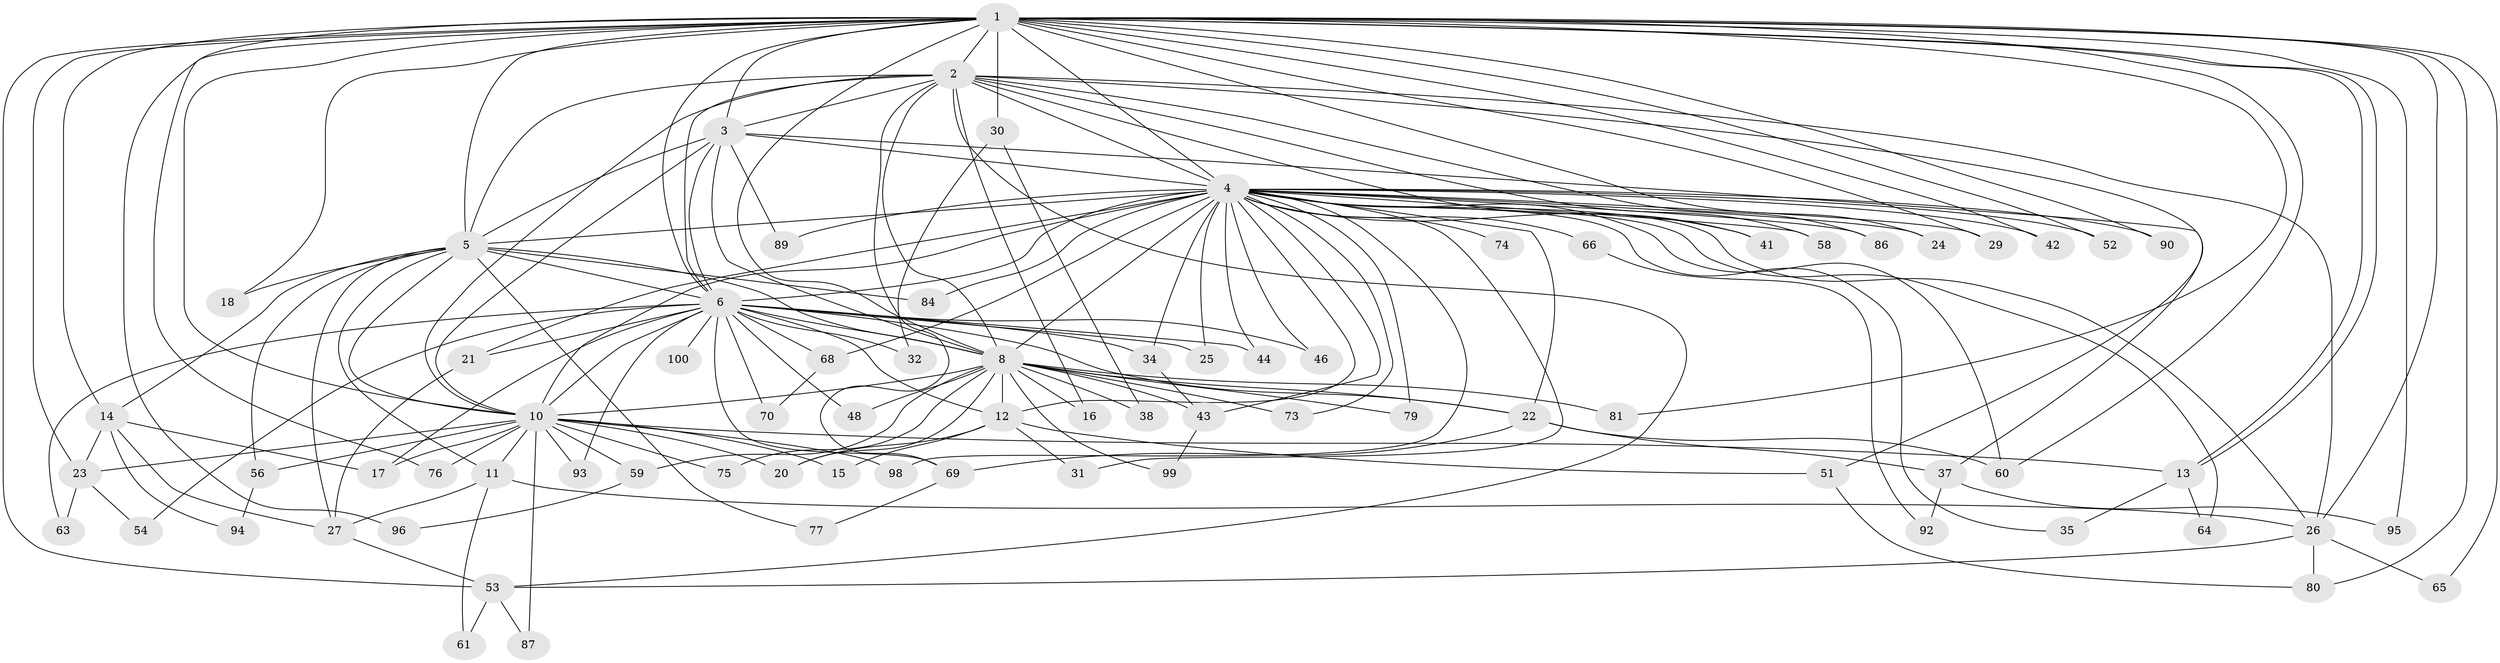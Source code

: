 // original degree distribution, {25: 0.01, 19: 0.01, 12: 0.01, 20: 0.01, 16: 0.01, 24: 0.02, 14: 0.01, 33: 0.01, 23: 0.01, 5: 0.06, 6: 0.03, 4: 0.07, 2: 0.58, 3: 0.16}
// Generated by graph-tools (version 1.1) at 2025/38/02/21/25 10:38:53]
// undirected, 75 vertices, 174 edges
graph export_dot {
graph [start="1"]
  node [color=gray90,style=filled];
  1 [super="+7"];
  2 [super="+71"];
  3 [super="+62"];
  4 [super="+9"];
  5 [super="+49"];
  6 [super="+33"];
  8 [super="+50"];
  10 [super="+39"];
  11 [super="+72"];
  12 [super="+19"];
  13 [super="+28"];
  14 [super="+78"];
  15;
  16;
  17 [super="+85"];
  18;
  20 [super="+91"];
  21;
  22 [super="+47"];
  23 [super="+40"];
  24;
  25;
  26 [super="+36"];
  27 [super="+55"];
  29;
  30;
  31;
  32;
  34;
  35;
  37;
  38;
  41;
  42 [super="+45"];
  43 [super="+67"];
  44;
  46;
  48;
  51 [super="+83"];
  52;
  53 [super="+57"];
  54;
  56;
  58;
  59;
  60 [super="+82"];
  61;
  63;
  64;
  65;
  66 [super="+88"];
  68;
  69 [super="+97"];
  70;
  73;
  74;
  75;
  76;
  77;
  79;
  80;
  81;
  84;
  86;
  87;
  89;
  90;
  92;
  93;
  94;
  95;
  96;
  98;
  99;
  100;
  1 -- 2 [weight=2];
  1 -- 3 [weight=2];
  1 -- 4 [weight=4];
  1 -- 5 [weight=2];
  1 -- 6 [weight=2];
  1 -- 8 [weight=2];
  1 -- 10 [weight=2];
  1 -- 13;
  1 -- 13;
  1 -- 14;
  1 -- 18;
  1 -- 26;
  1 -- 29;
  1 -- 30 [weight=2];
  1 -- 42;
  1 -- 52;
  1 -- 60;
  1 -- 76;
  1 -- 81;
  1 -- 90;
  1 -- 95;
  1 -- 96;
  1 -- 65;
  1 -- 80;
  1 -- 24;
  1 -- 23;
  1 -- 53;
  2 -- 3 [weight=2];
  2 -- 4 [weight=3];
  2 -- 5;
  2 -- 6;
  2 -- 8;
  2 -- 10;
  2 -- 16;
  2 -- 26;
  2 -- 41;
  2 -- 51;
  2 -- 53;
  2 -- 58;
  2 -- 69;
  2 -- 86;
  3 -- 4 [weight=2];
  3 -- 5;
  3 -- 6;
  3 -- 8;
  3 -- 10;
  3 -- 37;
  3 -- 89;
  4 -- 5 [weight=2];
  4 -- 6 [weight=2];
  4 -- 8 [weight=3];
  4 -- 10 [weight=2];
  4 -- 12;
  4 -- 31;
  4 -- 41;
  4 -- 42 [weight=2];
  4 -- 43;
  4 -- 66 [weight=3];
  4 -- 86;
  4 -- 89;
  4 -- 98;
  4 -- 21;
  4 -- 22;
  4 -- 24;
  4 -- 25;
  4 -- 29;
  4 -- 34;
  4 -- 35;
  4 -- 44;
  4 -- 46;
  4 -- 52;
  4 -- 58;
  4 -- 64;
  4 -- 68;
  4 -- 73;
  4 -- 74;
  4 -- 79;
  4 -- 84;
  4 -- 90;
  4 -- 60;
  4 -- 26;
  5 -- 6;
  5 -- 8;
  5 -- 10;
  5 -- 11;
  5 -- 14;
  5 -- 18;
  5 -- 56;
  5 -- 77;
  5 -- 84;
  5 -- 27;
  6 -- 8;
  6 -- 10;
  6 -- 21;
  6 -- 25;
  6 -- 32;
  6 -- 34;
  6 -- 46;
  6 -- 54;
  6 -- 63;
  6 -- 68;
  6 -- 69;
  6 -- 70;
  6 -- 93;
  6 -- 100 [weight=2];
  6 -- 48;
  6 -- 17;
  6 -- 44;
  6 -- 12;
  6 -- 22;
  8 -- 10 [weight=2];
  8 -- 12;
  8 -- 16;
  8 -- 22;
  8 -- 38;
  8 -- 43;
  8 -- 48;
  8 -- 59;
  8 -- 73;
  8 -- 75;
  8 -- 79;
  8 -- 81;
  8 -- 99;
  8 -- 20;
  10 -- 11;
  10 -- 15;
  10 -- 17 [weight=2];
  10 -- 20;
  10 -- 23;
  10 -- 56;
  10 -- 75;
  10 -- 76;
  10 -- 87;
  10 -- 93;
  10 -- 98;
  10 -- 59;
  10 -- 13;
  11 -- 27;
  11 -- 61;
  11 -- 26;
  12 -- 15;
  12 -- 20;
  12 -- 51;
  12 -- 31;
  13 -- 35;
  13 -- 64;
  14 -- 17;
  14 -- 23;
  14 -- 94;
  14 -- 27;
  21 -- 27;
  22 -- 37;
  22 -- 60;
  22 -- 69;
  23 -- 54;
  23 -- 63;
  26 -- 65;
  26 -- 80;
  26 -- 53;
  27 -- 53;
  30 -- 32;
  30 -- 38;
  34 -- 43;
  37 -- 92;
  37 -- 95;
  43 -- 99;
  51 -- 80;
  53 -- 61;
  53 -- 87;
  56 -- 94;
  59 -- 96;
  66 -- 92;
  68 -- 70;
  69 -- 77;
}
